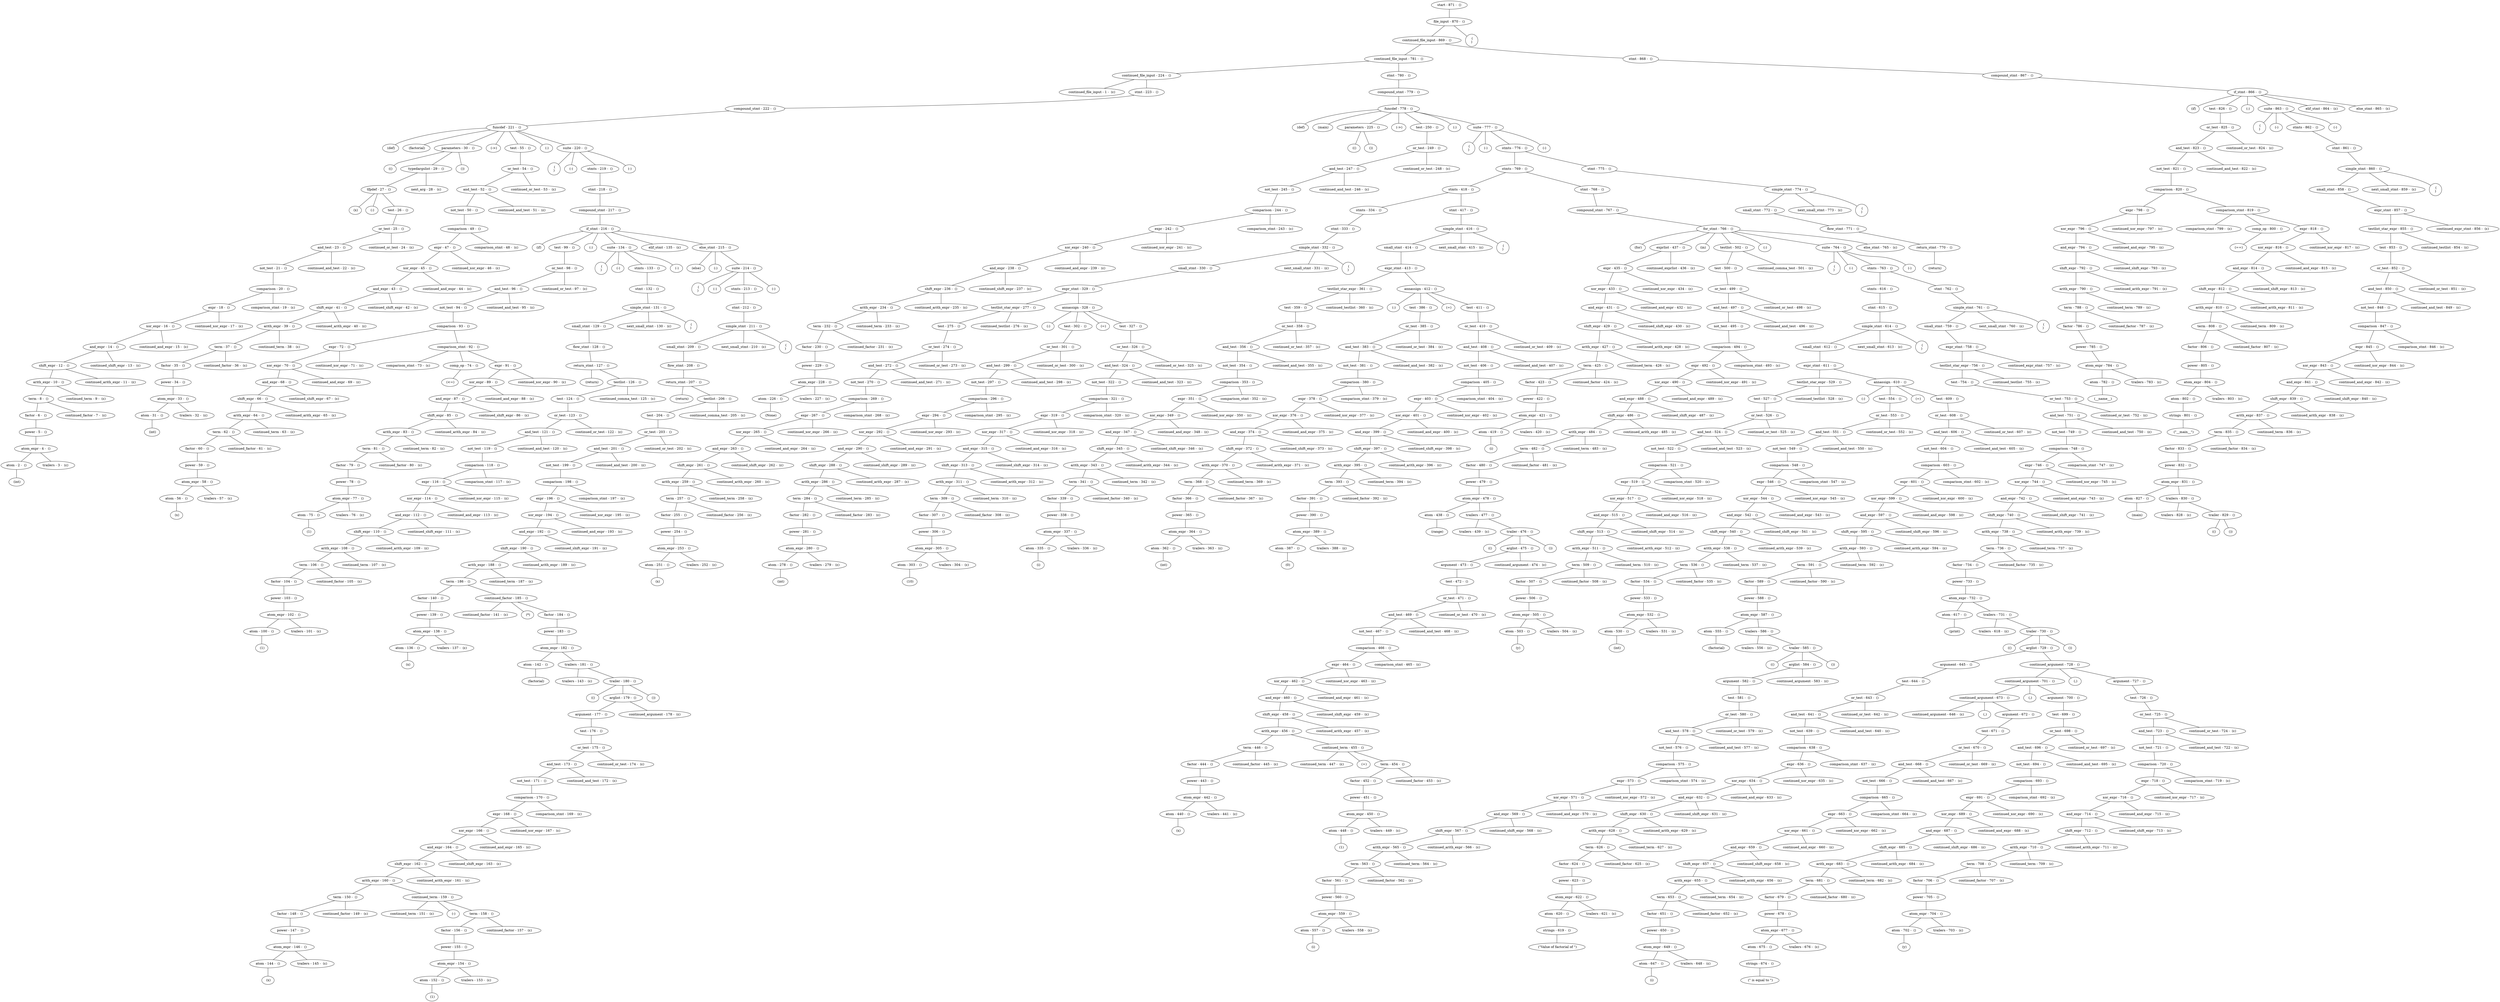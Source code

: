 Graph {
node1 [label="start - 871 -  ()"];
node2 [label="file_input - 870 -  ()"];
node3 [label="continued_file_input - 869 -  ()"];
node4 [label="continued_file_input - 781 -  ()"];
node5 [label="continued_file_input - 224 -  ()"];
node6 [label="continued_file_input - 1 -  (ε)"];
node7 [label="stmt - 223 -  ()"];
node8 [label="compound_stmt - 222 -  ()"];
node9 [label="funcdef - 221 -  ()"];
node10 [label=" (def)"];
node11 [label=" (factorial)"];
node12 [label="parameters - 30 -  ()"];
node13 [label=" (()"];
node14 [label="typedargslist - 29 -  ()"];
node15 [label="tfpdef - 27 -  ()"];
node16 [label=" (x)"];
node17 [label=" (:)"];
node18 [label="test - 26 -  ()"];
node19 [label="or_test - 25 -  ()"];
node20 [label="and_test - 23 -  ()"];
node21 [label="not_test - 21 -  ()"];
node22 [label="comparison - 20 -  ()"];
node23 [label="expr - 18 -  ()"];
node24 [label="xor_expr - 16 -  ()"];
node25 [label="and_expr - 14 -  ()"];
node26 [label="shift_expr - 12 -  ()"];
node27 [label="arith_expr - 10 -  ()"];
node28 [label="term - 8 -  ()"];
node29 [label="factor - 6 -  ()"];
node30 [label="power - 5 -  ()"];
node31 [label="atom_expr - 4 -  ()"];
node32 [label="atom - 2 -  ()"];
node33 [label=" (int)"];
node34 [label="trailers - 3 -  (ε)"];
node35 [label="continued_factor - 7 -  (ε)"];
node36 [label="continued_term - 9 -  (ε)"];
node37 [label="continued_arith_expr - 11 -  (ε)"];
node38 [label="continued_shift_expr - 13 -  (ε)"];
node39 [label="continued_and_expr - 15 -  (ε)"];
node40 [label="continued_xor_expr - 17 -  (ε)"];
node41 [label="comparison_stmt - 19 -  (ε)"];
node42 [label="continued_and_test - 22 -  (ε)"];
node43 [label="continued_or_test - 24 -  (ε)"];
node44 [label="next_arg - 28 -  (ε)"];
node45 [label=" ())"];
node46 [label=" (->)"];
node47 [label="test - 55 -  ()"];
node48 [label="or_test - 54 -  ()"];
node49 [label="and_test - 52 -  ()"];
node50 [label="not_test - 50 -  ()"];
node51 [label="comparison - 49 -  ()"];
node52 [label="expr - 47 -  ()"];
node53 [label="xor_expr - 45 -  ()"];
node54 [label="and_expr - 43 -  ()"];
node55 [label="shift_expr - 41 -  ()"];
node56 [label="arith_expr - 39 -  ()"];
node57 [label="term - 37 -  ()"];
node58 [label="factor - 35 -  ()"];
node59 [label="power - 34 -  ()"];
node60 [label="atom_expr - 33 -  ()"];
node61 [label="atom - 31 -  ()"];
node62 [label=" (int)"];
node63 [label="trailers - 32 -  (ε)"];
node64 [label="continued_factor - 36 -  (ε)"];
node65 [label="continued_term - 38 -  (ε)"];
node66 [label="continued_arith_expr - 40 -  (ε)"];
node67 [label="continued_shift_expr - 42 -  (ε)"];
node68 [label="continued_and_expr - 44 -  (ε)"];
node69 [label="continued_xor_expr - 46 -  (ε)"];
node70 [label="comparison_stmt - 48 -  (ε)"];
node71 [label="continued_and_test - 51 -  (ε)"];
node72 [label="continued_or_test - 53 -  (ε)"];
node73 [label=" (:)"];
node74 [label="suite - 220 -  ()"];
node75 [label=" (
)"];
node76 [label=" (-)"];
node77 [label="stmts - 219 -  ()"];
node78 [label="stmt - 218 -  ()"];
node79 [label="compound_stmt - 217 -  ()"];
node80 [label="if_stmt - 216 -  ()"];
node81 [label=" (if)"];
node82 [label="test - 99 -  ()"];
node83 [label="or_test - 98 -  ()"];
node84 [label="and_test - 96 -  ()"];
node85 [label="not_test - 94 -  ()"];
node86 [label="comparison - 93 -  ()"];
node87 [label="expr - 72 -  ()"];
node88 [label="xor_expr - 70 -  ()"];
node89 [label="and_expr - 68 -  ()"];
node90 [label="shift_expr - 66 -  ()"];
node91 [label="arith_expr - 64 -  ()"];
node92 [label="term - 62 -  ()"];
node93 [label="factor - 60 -  ()"];
node94 [label="power - 59 -  ()"];
node95 [label="atom_expr - 58 -  ()"];
node96 [label="atom - 56 -  ()"];
node97 [label=" (x)"];
node98 [label="trailers - 57 -  (ε)"];
node99 [label="continued_factor - 61 -  (ε)"];
node100 [label="continued_term - 63 -  (ε)"];
node101 [label="continued_arith_expr - 65 -  (ε)"];
node102 [label="continued_shift_expr - 67 -  (ε)"];
node103 [label="continued_and_expr - 69 -  (ε)"];
node104 [label="continued_xor_expr - 71 -  (ε)"];
node105 [label="comparison_stmt - 92 -  ()"];
node106 [label="comparison_stmt - 73 -  (ε)"];
node107 [label="comp_op - 74 -  ()"];
node108 [label=" (<=)"];
node109 [label="expr - 91 -  ()"];
node110 [label="xor_expr - 89 -  ()"];
node111 [label="and_expr - 87 -  ()"];
node112 [label="shift_expr - 85 -  ()"];
node113 [label="arith_expr - 83 -  ()"];
node114 [label="term - 81 -  ()"];
node115 [label="factor - 79 -  ()"];
node116 [label="power - 78 -  ()"];
node117 [label="atom_expr - 77 -  ()"];
node118 [label="atom - 75 -  ()"];
node119 [label=" (1)"];
node120 [label="trailers - 76 -  (ε)"];
node121 [label="continued_factor - 80 -  (ε)"];
node122 [label="continued_term - 82 -  (ε)"];
node123 [label="continued_arith_expr - 84 -  (ε)"];
node124 [label="continued_shift_expr - 86 -  (ε)"];
node125 [label="continued_and_expr - 88 -  (ε)"];
node126 [label="continued_xor_expr - 90 -  (ε)"];
node127 [label="continued_and_test - 95 -  (ε)"];
node128 [label="continued_or_test - 97 -  (ε)"];
node129 [label=" (:)"];
node130 [label="suite - 134 -  ()"];
node131 [label=" (
)"];
node132 [label=" (-)"];
node133 [label="stmts - 133 -  ()"];
node134 [label="stmt - 132 -  ()"];
node135 [label="simple_stmt - 131 -  ()"];
node136 [label="small_stmt - 129 -  ()"];
node137 [label="flow_stmt - 128 -  ()"];
node138 [label="return_stmt - 127 -  ()"];
node139 [label=" (return)"];
node140 [label="testlist - 126 -  ()"];
node141 [label="test - 124 -  ()"];
node142 [label="or_test - 123 -  ()"];
node143 [label="and_test - 121 -  ()"];
node144 [label="not_test - 119 -  ()"];
node145 [label="comparison - 118 -  ()"];
node146 [label="expr - 116 -  ()"];
node147 [label="xor_expr - 114 -  ()"];
node148 [label="and_expr - 112 -  ()"];
node149 [label="shift_expr - 110 -  ()"];
node150 [label="arith_expr - 108 -  ()"];
node151 [label="term - 106 -  ()"];
node152 [label="factor - 104 -  ()"];
node153 [label="power - 103 -  ()"];
node154 [label="atom_expr - 102 -  ()"];
node155 [label="atom - 100 -  ()"];
node156 [label=" (1)"];
node157 [label="trailers - 101 -  (ε)"];
node158 [label="continued_factor - 105 -  (ε)"];
node159 [label="continued_term - 107 -  (ε)"];
node160 [label="continued_arith_expr - 109 -  (ε)"];
node161 [label="continued_shift_expr - 111 -  (ε)"];
node162 [label="continued_and_expr - 113 -  (ε)"];
node163 [label="continued_xor_expr - 115 -  (ε)"];
node164 [label="comparison_stmt - 117 -  (ε)"];
node165 [label="continued_and_test - 120 -  (ε)"];
node166 [label="continued_or_test - 122 -  (ε)"];
node167 [label="continued_comma_test - 125 -  (ε)"];
node168 [label="next_small_stmt - 130 -  (ε)"];
node169 [label=" (
)"];
node170 [label=" (-)"];
node171 [label="elif_stmt - 135 -  (ε)"];
node172 [label="else_stmt - 215 -  ()"];
node173 [label=" (else)"];
node174 [label=" (:)"];
node175 [label="suite - 214 -  ()"];
node176 [label=" (
)"];
node177 [label=" (-)"];
node178 [label="stmts - 213 -  ()"];
node179 [label="stmt - 212 -  ()"];
node180 [label="simple_stmt - 211 -  ()"];
node181 [label="small_stmt - 209 -  ()"];
node182 [label="flow_stmt - 208 -  ()"];
node183 [label="return_stmt - 207 -  ()"];
node184 [label=" (return)"];
node185 [label="testlist - 206 -  ()"];
node186 [label="test - 204 -  ()"];
node187 [label="or_test - 203 -  ()"];
node188 [label="and_test - 201 -  ()"];
node189 [label="not_test - 199 -  ()"];
node190 [label="comparison - 198 -  ()"];
node191 [label="expr - 196 -  ()"];
node192 [label="xor_expr - 194 -  ()"];
node193 [label="and_expr - 192 -  ()"];
node194 [label="shift_expr - 190 -  ()"];
node195 [label="arith_expr - 188 -  ()"];
node196 [label="term - 186 -  ()"];
node197 [label="factor - 140 -  ()"];
node198 [label="power - 139 -  ()"];
node199 [label="atom_expr - 138 -  ()"];
node200 [label="atom - 136 -  ()"];
node201 [label=" (x)"];
node202 [label="trailers - 137 -  (ε)"];
node203 [label="continued_factor - 185 -  ()"];
node204 [label="continued_factor - 141 -  (ε)"];
node205 [label=" (*)"];
node206 [label="factor - 184 -  ()"];
node207 [label="power - 183 -  ()"];
node208 [label="atom_expr - 182 -  ()"];
node209 [label="atom - 142 -  ()"];
node210 [label=" (factorial)"];
node211 [label="trailers - 181 -  ()"];
node212 [label="trailers - 143 -  (ε)"];
node213 [label="trailer - 180 -  ()"];
node214 [label=" (()"];
node215 [label="arglist - 179 -  ()"];
node216 [label="argument - 177 -  ()"];
node217 [label="test - 176 -  ()"];
node218 [label="or_test - 175 -  ()"];
node219 [label="and_test - 173 -  ()"];
node220 [label="not_test - 171 -  ()"];
node221 [label="comparison - 170 -  ()"];
node222 [label="expr - 168 -  ()"];
node223 [label="xor_expr - 166 -  ()"];
node224 [label="and_expr - 164 -  ()"];
node225 [label="shift_expr - 162 -  ()"];
node226 [label="arith_expr - 160 -  ()"];
node227 [label="term - 150 -  ()"];
node228 [label="factor - 148 -  ()"];
node229 [label="power - 147 -  ()"];
node230 [label="atom_expr - 146 -  ()"];
node231 [label="atom - 144 -  ()"];
node232 [label=" (x)"];
node233 [label="trailers - 145 -  (ε)"];
node234 [label="continued_factor - 149 -  (ε)"];
node235 [label="continued_term - 159 -  ()"];
node236 [label="continued_term - 151 -  (ε)"];
node237 [label=" (-)"];
node238 [label="term - 158 -  ()"];
node239 [label="factor - 156 -  ()"];
node240 [label="power - 155 -  ()"];
node241 [label="atom_expr - 154 -  ()"];
node242 [label="atom - 152 -  ()"];
node243 [label=" (1)"];
node244 [label="trailers - 153 -  (ε)"];
node245 [label="continued_factor - 157 -  (ε)"];
node246 [label="continued_arith_expr - 161 -  (ε)"];
node247 [label="continued_shift_expr - 163 -  (ε)"];
node248 [label="continued_and_expr - 165 -  (ε)"];
node249 [label="continued_xor_expr - 167 -  (ε)"];
node250 [label="comparison_stmt - 169 -  (ε)"];
node251 [label="continued_and_test - 172 -  (ε)"];
node252 [label="continued_or_test - 174 -  (ε)"];
node253 [label="continued_argument - 178 -  (ε)"];
node254 [label=" ())"];
node255 [label="continued_term - 187 -  (ε)"];
node256 [label="continued_arith_expr - 189 -  (ε)"];
node257 [label="continued_shift_expr - 191 -  (ε)"];
node258 [label="continued_and_expr - 193 -  (ε)"];
node259 [label="continued_xor_expr - 195 -  (ε)"];
node260 [label="comparison_stmt - 197 -  (ε)"];
node261 [label="continued_and_test - 200 -  (ε)"];
node262 [label="continued_or_test - 202 -  (ε)"];
node263 [label="continued_comma_test - 205 -  (ε)"];
node264 [label="next_small_stmt - 210 -  (ε)"];
node265 [label=" (
)"];
node266 [label=" (-)"];
node267 [label=" (-)"];
node268 [label="stmt - 780 -  ()"];
node269 [label="compound_stmt - 779 -  ()"];
node270 [label="funcdef - 778 -  ()"];
node271 [label=" (def)"];
node272 [label=" (main)"];
node273 [label="parameters - 225 -  ()"];
node274 [label=" (()"];
node275 [label=" ())"];
node276 [label=" (->)"];
node277 [label="test - 250 -  ()"];
node278 [label="or_test - 249 -  ()"];
node279 [label="and_test - 247 -  ()"];
node280 [label="not_test - 245 -  ()"];
node281 [label="comparison - 244 -  ()"];
node282 [label="expr - 242 -  ()"];
node283 [label="xor_expr - 240 -  ()"];
node284 [label="and_expr - 238 -  ()"];
node285 [label="shift_expr - 236 -  ()"];
node286 [label="arith_expr - 234 -  ()"];
node287 [label="term - 232 -  ()"];
node288 [label="factor - 230 -  ()"];
node289 [label="power - 229 -  ()"];
node290 [label="atom_expr - 228 -  ()"];
node291 [label="atom - 226 -  ()"];
node292 [label=" (None)"];
node293 [label="trailers - 227 -  (ε)"];
node294 [label="continued_factor - 231 -  (ε)"];
node295 [label="continued_term - 233 -  (ε)"];
node296 [label="continued_arith_expr - 235 -  (ε)"];
node297 [label="continued_shift_expr - 237 -  (ε)"];
node298 [label="continued_and_expr - 239 -  (ε)"];
node299 [label="continued_xor_expr - 241 -  (ε)"];
node300 [label="comparison_stmt - 243 -  (ε)"];
node301 [label="continued_and_test - 246 -  (ε)"];
node302 [label="continued_or_test - 248 -  (ε)"];
node303 [label=" (:)"];
node304 [label="suite - 777 -  ()"];
node305 [label=" (
)"];
node306 [label=" (-)"];
node307 [label="stmts - 776 -  ()"];
node308 [label="stmts - 769 -  ()"];
node309 [label="stmts - 418 -  ()"];
node310 [label="stmts - 334 -  ()"];
node311 [label="stmt - 333 -  ()"];
node312 [label="simple_stmt - 332 -  ()"];
node313 [label="small_stmt - 330 -  ()"];
node314 [label="expr_stmt - 329 -  ()"];
node315 [label="testlist_star_expr - 277 -  ()"];
node316 [label="test - 275 -  ()"];
node317 [label="or_test - 274 -  ()"];
node318 [label="and_test - 272 -  ()"];
node319 [label="not_test - 270 -  ()"];
node320 [label="comparison - 269 -  ()"];
node321 [label="expr - 267 -  ()"];
node322 [label="xor_expr - 265 -  ()"];
node323 [label="and_expr - 263 -  ()"];
node324 [label="shift_expr - 261 -  ()"];
node325 [label="arith_expr - 259 -  ()"];
node326 [label="term - 257 -  ()"];
node327 [label="factor - 255 -  ()"];
node328 [label="power - 254 -  ()"];
node329 [label="atom_expr - 253 -  ()"];
node330 [label="atom - 251 -  ()"];
node331 [label=" (x)"];
node332 [label="trailers - 252 -  (ε)"];
node333 [label="continued_factor - 256 -  (ε)"];
node334 [label="continued_term - 258 -  (ε)"];
node335 [label="continued_arith_expr - 260 -  (ε)"];
node336 [label="continued_shift_expr - 262 -  (ε)"];
node337 [label="continued_and_expr - 264 -  (ε)"];
node338 [label="continued_xor_expr - 266 -  (ε)"];
node339 [label="comparison_stmt - 268 -  (ε)"];
node340 [label="continued_and_test - 271 -  (ε)"];
node341 [label="continued_or_test - 273 -  (ε)"];
node342 [label="continued_testlist - 276 -  (ε)"];
node343 [label="annassign - 328 -  ()"];
node344 [label=" (:)"];
node345 [label="test - 302 -  ()"];
node346 [label="or_test - 301 -  ()"];
node347 [label="and_test - 299 -  ()"];
node348 [label="not_test - 297 -  ()"];
node349 [label="comparison - 296 -  ()"];
node350 [label="expr - 294 -  ()"];
node351 [label="xor_expr - 292 -  ()"];
node352 [label="and_expr - 290 -  ()"];
node353 [label="shift_expr - 288 -  ()"];
node354 [label="arith_expr - 286 -  ()"];
node355 [label="term - 284 -  ()"];
node356 [label="factor - 282 -  ()"];
node357 [label="power - 281 -  ()"];
node358 [label="atom_expr - 280 -  ()"];
node359 [label="atom - 278 -  ()"];
node360 [label=" (int)"];
node361 [label="trailers - 279 -  (ε)"];
node362 [label="continued_factor - 283 -  (ε)"];
node363 [label="continued_term - 285 -  (ε)"];
node364 [label="continued_arith_expr - 287 -  (ε)"];
node365 [label="continued_shift_expr - 289 -  (ε)"];
node366 [label="continued_and_expr - 291 -  (ε)"];
node367 [label="continued_xor_expr - 293 -  (ε)"];
node368 [label="comparison_stmt - 295 -  (ε)"];
node369 [label="continued_and_test - 298 -  (ε)"];
node370 [label="continued_or_test - 300 -  (ε)"];
node371 [label=" (=)"];
node372 [label="test - 327 -  ()"];
node373 [label="or_test - 326 -  ()"];
node374 [label="and_test - 324 -  ()"];
node375 [label="not_test - 322 -  ()"];
node376 [label="comparison - 321 -  ()"];
node377 [label="expr - 319 -  ()"];
node378 [label="xor_expr - 317 -  ()"];
node379 [label="and_expr - 315 -  ()"];
node380 [label="shift_expr - 313 -  ()"];
node381 [label="arith_expr - 311 -  ()"];
node382 [label="term - 309 -  ()"];
node383 [label="factor - 307 -  ()"];
node384 [label="power - 306 -  ()"];
node385 [label="atom_expr - 305 -  ()"];
node386 [label="atom - 303 -  ()"];
node387 [label=" (10)"];
node388 [label="trailers - 304 -  (ε)"];
node389 [label="continued_factor - 308 -  (ε)"];
node390 [label="continued_term - 310 -  (ε)"];
node391 [label="continued_arith_expr - 312 -  (ε)"];
node392 [label="continued_shift_expr - 314 -  (ε)"];
node393 [label="continued_and_expr - 316 -  (ε)"];
node394 [label="continued_xor_expr - 318 -  (ε)"];
node395 [label="comparison_stmt - 320 -  (ε)"];
node396 [label="continued_and_test - 323 -  (ε)"];
node397 [label="continued_or_test - 325 -  (ε)"];
node398 [label="next_small_stmt - 331 -  (ε)"];
node399 [label=" (
)"];
node400 [label="stmt - 417 -  ()"];
node401 [label="simple_stmt - 416 -  ()"];
node402 [label="small_stmt - 414 -  ()"];
node403 [label="expr_stmt - 413 -  ()"];
node404 [label="testlist_star_expr - 361 -  ()"];
node405 [label="test - 359 -  ()"];
node406 [label="or_test - 358 -  ()"];
node407 [label="and_test - 356 -  ()"];
node408 [label="not_test - 354 -  ()"];
node409 [label="comparison - 353 -  ()"];
node410 [label="expr - 351 -  ()"];
node411 [label="xor_expr - 349 -  ()"];
node412 [label="and_expr - 347 -  ()"];
node413 [label="shift_expr - 345 -  ()"];
node414 [label="arith_expr - 343 -  ()"];
node415 [label="term - 341 -  ()"];
node416 [label="factor - 339 -  ()"];
node417 [label="power - 338 -  ()"];
node418 [label="atom_expr - 337 -  ()"];
node419 [label="atom - 335 -  ()"];
node420 [label=" (i)"];
node421 [label="trailers - 336 -  (ε)"];
node422 [label="continued_factor - 340 -  (ε)"];
node423 [label="continued_term - 342 -  (ε)"];
node424 [label="continued_arith_expr - 344 -  (ε)"];
node425 [label="continued_shift_expr - 346 -  (ε)"];
node426 [label="continued_and_expr - 348 -  (ε)"];
node427 [label="continued_xor_expr - 350 -  (ε)"];
node428 [label="comparison_stmt - 352 -  (ε)"];
node429 [label="continued_and_test - 355 -  (ε)"];
node430 [label="continued_or_test - 357 -  (ε)"];
node431 [label="continued_testlist - 360 -  (ε)"];
node432 [label="annassign - 412 -  ()"];
node433 [label=" (:)"];
node434 [label="test - 386 -  ()"];
node435 [label="or_test - 385 -  ()"];
node436 [label="and_test - 383 -  ()"];
node437 [label="not_test - 381 -  ()"];
node438 [label="comparison - 380 -  ()"];
node439 [label="expr - 378 -  ()"];
node440 [label="xor_expr - 376 -  ()"];
node441 [label="and_expr - 374 -  ()"];
node442 [label="shift_expr - 372 -  ()"];
node443 [label="arith_expr - 370 -  ()"];
node444 [label="term - 368 -  ()"];
node445 [label="factor - 366 -  ()"];
node446 [label="power - 365 -  ()"];
node447 [label="atom_expr - 364 -  ()"];
node448 [label="atom - 362 -  ()"];
node449 [label=" (int)"];
node450 [label="trailers - 363 -  (ε)"];
node451 [label="continued_factor - 367 -  (ε)"];
node452 [label="continued_term - 369 -  (ε)"];
node453 [label="continued_arith_expr - 371 -  (ε)"];
node454 [label="continued_shift_expr - 373 -  (ε)"];
node455 [label="continued_and_expr - 375 -  (ε)"];
node456 [label="continued_xor_expr - 377 -  (ε)"];
node457 [label="comparison_stmt - 379 -  (ε)"];
node458 [label="continued_and_test - 382 -  (ε)"];
node459 [label="continued_or_test - 384 -  (ε)"];
node460 [label=" (=)"];
node461 [label="test - 411 -  ()"];
node462 [label="or_test - 410 -  ()"];
node463 [label="and_test - 408 -  ()"];
node464 [label="not_test - 406 -  ()"];
node465 [label="comparison - 405 -  ()"];
node466 [label="expr - 403 -  ()"];
node467 [label="xor_expr - 401 -  ()"];
node468 [label="and_expr - 399 -  ()"];
node469 [label="shift_expr - 397 -  ()"];
node470 [label="arith_expr - 395 -  ()"];
node471 [label="term - 393 -  ()"];
node472 [label="factor - 391 -  ()"];
node473 [label="power - 390 -  ()"];
node474 [label="atom_expr - 389 -  ()"];
node475 [label="atom - 387 -  ()"];
node476 [label=" (0)"];
node477 [label="trailers - 388 -  (ε)"];
node478 [label="continued_factor - 392 -  (ε)"];
node479 [label="continued_term - 394 -  (ε)"];
node480 [label="continued_arith_expr - 396 -  (ε)"];
node481 [label="continued_shift_expr - 398 -  (ε)"];
node482 [label="continued_and_expr - 400 -  (ε)"];
node483 [label="continued_xor_expr - 402 -  (ε)"];
node484 [label="comparison_stmt - 404 -  (ε)"];
node485 [label="continued_and_test - 407 -  (ε)"];
node486 [label="continued_or_test - 409 -  (ε)"];
node487 [label="next_small_stmt - 415 -  (ε)"];
node488 [label=" (
)"];
node489 [label="stmt - 768 -  ()"];
node490 [label="compound_stmt - 767 -  ()"];
node491 [label="for_stmt - 766 -  ()"];
node492 [label=" (for)"];
node493 [label="exprlist - 437 -  ()"];
node494 [label="expr - 435 -  ()"];
node495 [label="xor_expr - 433 -  ()"];
node496 [label="and_expr - 431 -  ()"];
node497 [label="shift_expr - 429 -  ()"];
node498 [label="arith_expr - 427 -  ()"];
node499 [label="term - 425 -  ()"];
node500 [label="factor - 423 -  ()"];
node501 [label="power - 422 -  ()"];
node502 [label="atom_expr - 421 -  ()"];
node503 [label="atom - 419 -  ()"];
node504 [label=" (i)"];
node505 [label="trailers - 420 -  (ε)"];
node506 [label="continued_factor - 424 -  (ε)"];
node507 [label="continued_term - 426 -  (ε)"];
node508 [label="continued_arith_expr - 428 -  (ε)"];
node509 [label="continued_shift_expr - 430 -  (ε)"];
node510 [label="continued_and_expr - 432 -  (ε)"];
node511 [label="continued_xor_expr - 434 -  (ε)"];
node512 [label="continued_exprlist - 436 -  (ε)"];
node513 [label=" (in)"];
node514 [label="testlist - 502 -  ()"];
node515 [label="test - 500 -  ()"];
node516 [label="or_test - 499 -  ()"];
node517 [label="and_test - 497 -  ()"];
node518 [label="not_test - 495 -  ()"];
node519 [label="comparison - 494 -  ()"];
node520 [label="expr - 492 -  ()"];
node521 [label="xor_expr - 490 -  ()"];
node522 [label="and_expr - 488 -  ()"];
node523 [label="shift_expr - 486 -  ()"];
node524 [label="arith_expr - 484 -  ()"];
node525 [label="term - 482 -  ()"];
node526 [label="factor - 480 -  ()"];
node527 [label="power - 479 -  ()"];
node528 [label="atom_expr - 478 -  ()"];
node529 [label="atom - 438 -  ()"];
node530 [label=" (range)"];
node531 [label="trailers - 477 -  ()"];
node532 [label="trailers - 439 -  (ε)"];
node533 [label="trailer - 476 -  ()"];
node534 [label=" (()"];
node535 [label="arglist - 475 -  ()"];
node536 [label="argument - 473 -  ()"];
node537 [label="test - 472 -  ()"];
node538 [label="or_test - 471 -  ()"];
node539 [label="and_test - 469 -  ()"];
node540 [label="not_test - 467 -  ()"];
node541 [label="comparison - 466 -  ()"];
node542 [label="expr - 464 -  ()"];
node543 [label="xor_expr - 462 -  ()"];
node544 [label="and_expr - 460 -  ()"];
node545 [label="shift_expr - 458 -  ()"];
node546 [label="arith_expr - 456 -  ()"];
node547 [label="term - 446 -  ()"];
node548 [label="factor - 444 -  ()"];
node549 [label="power - 443 -  ()"];
node550 [label="atom_expr - 442 -  ()"];
node551 [label="atom - 440 -  ()"];
node552 [label=" (x)"];
node553 [label="trailers - 441 -  (ε)"];
node554 [label="continued_factor - 445 -  (ε)"];
node555 [label="continued_term - 455 -  ()"];
node556 [label="continued_term - 447 -  (ε)"];
node557 [label=" (+)"];
node558 [label="term - 454 -  ()"];
node559 [label="factor - 452 -  ()"];
node560 [label="power - 451 -  ()"];
node561 [label="atom_expr - 450 -  ()"];
node562 [label="atom - 448 -  ()"];
node563 [label=" (1)"];
node564 [label="trailers - 449 -  (ε)"];
node565 [label="continued_factor - 453 -  (ε)"];
node566 [label="continued_arith_expr - 457 -  (ε)"];
node567 [label="continued_shift_expr - 459 -  (ε)"];
node568 [label="continued_and_expr - 461 -  (ε)"];
node569 [label="continued_xor_expr - 463 -  (ε)"];
node570 [label="comparison_stmt - 465 -  (ε)"];
node571 [label="continued_and_test - 468 -  (ε)"];
node572 [label="continued_or_test - 470 -  (ε)"];
node573 [label="continued_argument - 474 -  (ε)"];
node574 [label=" ())"];
node575 [label="continued_factor - 481 -  (ε)"];
node576 [label="continued_term - 483 -  (ε)"];
node577 [label="continued_arith_expr - 485 -  (ε)"];
node578 [label="continued_shift_expr - 487 -  (ε)"];
node579 [label="continued_and_expr - 489 -  (ε)"];
node580 [label="continued_xor_expr - 491 -  (ε)"];
node581 [label="comparison_stmt - 493 -  (ε)"];
node582 [label="continued_and_test - 496 -  (ε)"];
node583 [label="continued_or_test - 498 -  (ε)"];
node584 [label="continued_comma_test - 501 -  (ε)"];
node585 [label=" (:)"];
node586 [label="suite - 764 -  ()"];
node587 [label=" (
)"];
node588 [label=" (-)"];
node589 [label="stmts - 763 -  ()"];
node590 [label="stmts - 616 -  ()"];
node591 [label="stmt - 615 -  ()"];
node592 [label="simple_stmt - 614 -  ()"];
node593 [label="small_stmt - 612 -  ()"];
node594 [label="expr_stmt - 611 -  ()"];
node595 [label="testlist_star_expr - 529 -  ()"];
node596 [label="test - 527 -  ()"];
node597 [label="or_test - 526 -  ()"];
node598 [label="and_test - 524 -  ()"];
node599 [label="not_test - 522 -  ()"];
node600 [label="comparison - 521 -  ()"];
node601 [label="expr - 519 -  ()"];
node602 [label="xor_expr - 517 -  ()"];
node603 [label="and_expr - 515 -  ()"];
node604 [label="shift_expr - 513 -  ()"];
node605 [label="arith_expr - 511 -  ()"];
node606 [label="term - 509 -  ()"];
node607 [label="factor - 507 -  ()"];
node608 [label="power - 506 -  ()"];
node609 [label="atom_expr - 505 -  ()"];
node610 [label="atom - 503 -  ()"];
node611 [label=" (y)"];
node612 [label="trailers - 504 -  (ε)"];
node613 [label="continued_factor - 508 -  (ε)"];
node614 [label="continued_term - 510 -  (ε)"];
node615 [label="continued_arith_expr - 512 -  (ε)"];
node616 [label="continued_shift_expr - 514 -  (ε)"];
node617 [label="continued_and_expr - 516 -  (ε)"];
node618 [label="continued_xor_expr - 518 -  (ε)"];
node619 [label="comparison_stmt - 520 -  (ε)"];
node620 [label="continued_and_test - 523 -  (ε)"];
node621 [label="continued_or_test - 525 -  (ε)"];
node622 [label="continued_testlist - 528 -  (ε)"];
node623 [label="annassign - 610 -  ()"];
node624 [label=" (:)"];
node625 [label="test - 554 -  ()"];
node626 [label="or_test - 553 -  ()"];
node627 [label="and_test - 551 -  ()"];
node628 [label="not_test - 549 -  ()"];
node629 [label="comparison - 548 -  ()"];
node630 [label="expr - 546 -  ()"];
node631 [label="xor_expr - 544 -  ()"];
node632 [label="and_expr - 542 -  ()"];
node633 [label="shift_expr - 540 -  ()"];
node634 [label="arith_expr - 538 -  ()"];
node635 [label="term - 536 -  ()"];
node636 [label="factor - 534 -  ()"];
node637 [label="power - 533 -  ()"];
node638 [label="atom_expr - 532 -  ()"];
node639 [label="atom - 530 -  ()"];
node640 [label=" (int)"];
node641 [label="trailers - 531 -  (ε)"];
node642 [label="continued_factor - 535 -  (ε)"];
node643 [label="continued_term - 537 -  (ε)"];
node644 [label="continued_arith_expr - 539 -  (ε)"];
node645 [label="continued_shift_expr - 541 -  (ε)"];
node646 [label="continued_and_expr - 543 -  (ε)"];
node647 [label="continued_xor_expr - 545 -  (ε)"];
node648 [label="comparison_stmt - 547 -  (ε)"];
node649 [label="continued_and_test - 550 -  (ε)"];
node650 [label="continued_or_test - 552 -  (ε)"];
node651 [label=" (=)"];
node652 [label="test - 609 -  ()"];
node653 [label="or_test - 608 -  ()"];
node654 [label="and_test - 606 -  ()"];
node655 [label="not_test - 604 -  ()"];
node656 [label="comparison - 603 -  ()"];
node657 [label="expr - 601 -  ()"];
node658 [label="xor_expr - 599 -  ()"];
node659 [label="and_expr - 597 -  ()"];
node660 [label="shift_expr - 595 -  ()"];
node661 [label="arith_expr - 593 -  ()"];
node662 [label="term - 591 -  ()"];
node663 [label="factor - 589 -  ()"];
node664 [label="power - 588 -  ()"];
node665 [label="atom_expr - 587 -  ()"];
node666 [label="atom - 555 -  ()"];
node667 [label=" (factorial)"];
node668 [label="trailers - 586 -  ()"];
node669 [label="trailers - 556 -  (ε)"];
node670 [label="trailer - 585 -  ()"];
node671 [label=" (()"];
node672 [label="arglist - 584 -  ()"];
node673 [label="argument - 582 -  ()"];
node674 [label="test - 581 -  ()"];
node675 [label="or_test - 580 -  ()"];
node676 [label="and_test - 578 -  ()"];
node677 [label="not_test - 576 -  ()"];
node678 [label="comparison - 575 -  ()"];
node679 [label="expr - 573 -  ()"];
node680 [label="xor_expr - 571 -  ()"];
node681 [label="and_expr - 569 -  ()"];
node682 [label="shift_expr - 567 -  ()"];
node683 [label="arith_expr - 565 -  ()"];
node684 [label="term - 563 -  ()"];
node685 [label="factor - 561 -  ()"];
node686 [label="power - 560 -  ()"];
node687 [label="atom_expr - 559 -  ()"];
node688 [label="atom - 557 -  ()"];
node689 [label=" (i)"];
node690 [label="trailers - 558 -  (ε)"];
node691 [label="continued_factor - 562 -  (ε)"];
node692 [label="continued_term - 564 -  (ε)"];
node693 [label="continued_arith_expr - 566 -  (ε)"];
node694 [label="continued_shift_expr - 568 -  (ε)"];
node695 [label="continued_and_expr - 570 -  (ε)"];
node696 [label="continued_xor_expr - 572 -  (ε)"];
node697 [label="comparison_stmt - 574 -  (ε)"];
node698 [label="continued_and_test - 577 -  (ε)"];
node699 [label="continued_or_test - 579 -  (ε)"];
node700 [label="continued_argument - 583 -  (ε)"];
node701 [label=" ())"];
node702 [label="continued_factor - 590 -  (ε)"];
node703 [label="continued_term - 592 -  (ε)"];
node704 [label="continued_arith_expr - 594 -  (ε)"];
node705 [label="continued_shift_expr - 596 -  (ε)"];
node706 [label="continued_and_expr - 598 -  (ε)"];
node707 [label="continued_xor_expr - 600 -  (ε)"];
node708 [label="comparison_stmt - 602 -  (ε)"];
node709 [label="continued_and_test - 605 -  (ε)"];
node710 [label="continued_or_test - 607 -  (ε)"];
node711 [label="next_small_stmt - 613 -  (ε)"];
node712 [label=" (
)"];
node713 [label="stmt - 762 -  ()"];
node714 [label="simple_stmt - 761 -  ()"];
node715 [label="small_stmt - 759 -  ()"];
node716 [label="expr_stmt - 758 -  ()"];
node717 [label="testlist_star_expr - 756 -  ()"];
node718 [label="test - 754 -  ()"];
node719 [label="or_test - 753 -  ()"];
node720 [label="and_test - 751 -  ()"];
node721 [label="not_test - 749 -  ()"];
node722 [label="comparison - 748 -  ()"];
node723 [label="expr - 746 -  ()"];
node724 [label="xor_expr - 744 -  ()"];
node725 [label="and_expr - 742 -  ()"];
node726 [label="shift_expr - 740 -  ()"];
node727 [label="arith_expr - 738 -  ()"];
node728 [label="term - 736 -  ()"];
node729 [label="factor - 734 -  ()"];
node730 [label="power - 733 -  ()"];
node731 [label="atom_expr - 732 -  ()"];
node732 [label="atom - 617 -  ()"];
node733 [label=" (print)"];
node734 [label="trailers - 731 -  ()"];
node735 [label="trailers - 618 -  (ε)"];
node736 [label="trailer - 730 -  ()"];
node737 [label=" (()"];
node738 [label="arglist - 729 -  ()"];
node739 [label="argument - 645 -  ()"];
node740 [label="test - 644 -  ()"];
node741 [label="or_test - 643 -  ()"];
node742 [label="and_test - 641 -  ()"];
node743 [label="not_test - 639 -  ()"];
node744 [label="comparison - 638 -  ()"];
node745 [label="expr - 636 -  ()"];
node746 [label="xor_expr - 634 -  ()"];
node747 [label="and_expr - 632 -  ()"];
node748 [label="shift_expr - 630 -  ()"];
node749 [label="arith_expr - 628 -  ()"];
node750 [label="term - 626 -  ()"];
node751 [label="factor - 624 -  ()"];
node752 [label="power - 623 -  ()"];
node753 [label="atom_expr - 622 -  ()"];
node754 [label="atom - 620 -  ()"];
node755 [label="strings - 619 -  ()"];
node756 [label=" (&quot;Value of factorial of &quot;)"];
node757 [label="trailers - 621 -  (ε)"];
node758 [label="continued_factor - 625 -  (ε)"];
node759 [label="continued_term - 627 -  (ε)"];
node760 [label="continued_arith_expr - 629 -  (ε)"];
node761 [label="continued_shift_expr - 631 -  (ε)"];
node762 [label="continued_and_expr - 633 -  (ε)"];
node763 [label="continued_xor_expr - 635 -  (ε)"];
node764 [label="comparison_stmt - 637 -  (ε)"];
node765 [label="continued_and_test - 640 -  (ε)"];
node766 [label="continued_or_test - 642 -  (ε)"];
node767 [label="continued_argument - 728 -  ()"];
node768 [label="continued_argument - 701 -  ()"];
node769 [label="continued_argument - 673 -  ()"];
node770 [label="continued_argument - 646 -  (ε)"];
node771 [label=" (,)"];
node772 [label="argument - 672 -  ()"];
node773 [label="test - 671 -  ()"];
node774 [label="or_test - 670 -  ()"];
node775 [label="and_test - 668 -  ()"];
node776 [label="not_test - 666 -  ()"];
node777 [label="comparison - 665 -  ()"];
node778 [label="expr - 663 -  ()"];
node779 [label="xor_expr - 661 -  ()"];
node780 [label="and_expr - 659 -  ()"];
node781 [label="shift_expr - 657 -  ()"];
node782 [label="arith_expr - 655 -  ()"];
node783 [label="term - 653 -  ()"];
node784 [label="factor - 651 -  ()"];
node785 [label="power - 650 -  ()"];
node786 [label="atom_expr - 649 -  ()"];
node787 [label="atom - 647 -  ()"];
node788 [label=" (i)"];
node789 [label="trailers - 648 -  (ε)"];
node790 [label="continued_factor - 652 -  (ε)"];
node791 [label="continued_term - 654 -  (ε)"];
node792 [label="continued_arith_expr - 656 -  (ε)"];
node793 [label="continued_shift_expr - 658 -  (ε)"];
node794 [label="continued_and_expr - 660 -  (ε)"];
node795 [label="continued_xor_expr - 662 -  (ε)"];
node796 [label="comparison_stmt - 664 -  (ε)"];
node797 [label="continued_and_test - 667 -  (ε)"];
node798 [label="continued_or_test - 669 -  (ε)"];
node799 [label=" (,)"];
node800 [label="argument - 700 -  ()"];
node801 [label="test - 699 -  ()"];
node802 [label="or_test - 698 -  ()"];
node803 [label="and_test - 696 -  ()"];
node804 [label="not_test - 694 -  ()"];
node805 [label="comparison - 693 -  ()"];
node806 [label="expr - 691 -  ()"];
node807 [label="xor_expr - 689 -  ()"];
node808 [label="and_expr - 687 -  ()"];
node809 [label="shift_expr - 685 -  ()"];
node810 [label="arith_expr - 683 -  ()"];
node811 [label="term - 681 -  ()"];
node812 [label="factor - 679 -  ()"];
node813 [label="power - 678 -  ()"];
node814 [label="atom_expr - 677 -  ()"];
node815 [label="atom - 675 -  ()"];
node816 [label="strings - 674 -  ()"];
node817 [label=" (&quot; is equal to &quot;)"];
node818 [label="trailers - 676 -  (ε)"];
node819 [label="continued_factor - 680 -  (ε)"];
node820 [label="continued_term - 682 -  (ε)"];
node821 [label="continued_arith_expr - 684 -  (ε)"];
node822 [label="continued_shift_expr - 686 -  (ε)"];
node823 [label="continued_and_expr - 688 -  (ε)"];
node824 [label="continued_xor_expr - 690 -  (ε)"];
node825 [label="comparison_stmt - 692 -  (ε)"];
node826 [label="continued_and_test - 695 -  (ε)"];
node827 [label="continued_or_test - 697 -  (ε)"];
node828 [label=" (,)"];
node829 [label="argument - 727 -  ()"];
node830 [label="test - 726 -  ()"];
node831 [label="or_test - 725 -  ()"];
node832 [label="and_test - 723 -  ()"];
node833 [label="not_test - 721 -  ()"];
node834 [label="comparison - 720 -  ()"];
node835 [label="expr - 718 -  ()"];
node836 [label="xor_expr - 716 -  ()"];
node837 [label="and_expr - 714 -  ()"];
node838 [label="shift_expr - 712 -  ()"];
node839 [label="arith_expr - 710 -  ()"];
node840 [label="term - 708 -  ()"];
node841 [label="factor - 706 -  ()"];
node842 [label="power - 705 -  ()"];
node843 [label="atom_expr - 704 -  ()"];
node844 [label="atom - 702 -  ()"];
node845 [label=" (y)"];
node846 [label="trailers - 703 -  (ε)"];
node847 [label="continued_factor - 707 -  (ε)"];
node848 [label="continued_term - 709 -  (ε)"];
node849 [label="continued_arith_expr - 711 -  (ε)"];
node850 [label="continued_shift_expr - 713 -  (ε)"];
node851 [label="continued_and_expr - 715 -  (ε)"];
node852 [label="continued_xor_expr - 717 -  (ε)"];
node853 [label="comparison_stmt - 719 -  (ε)"];
node854 [label="continued_and_test - 722 -  (ε)"];
node855 [label="continued_or_test - 724 -  (ε)"];
node856 [label=" ())"];
node857 [label="continued_factor - 735 -  (ε)"];
node858 [label="continued_term - 737 -  (ε)"];
node859 [label="continued_arith_expr - 739 -  (ε)"];
node860 [label="continued_shift_expr - 741 -  (ε)"];
node861 [label="continued_and_expr - 743 -  (ε)"];
node862 [label="continued_xor_expr - 745 -  (ε)"];
node863 [label="comparison_stmt - 747 -  (ε)"];
node864 [label="continued_and_test - 750 -  (ε)"];
node865 [label="continued_or_test - 752 -  (ε)"];
node866 [label="continued_testlist - 755 -  (ε)"];
node867 [label="continued_expr_stmt - 757 -  (ε)"];
node868 [label="next_small_stmt - 760 -  (ε)"];
node869 [label=" (
)"];
node870 [label=" (-)"];
node871 [label="else_stmt - 765 -  (ε)"];
node872 [label="stmt - 775 -  ()"];
node873 [label="simple_stmt - 774 -  ()"];
node874 [label="small_stmt - 772 -  ()"];
node875 [label="flow_stmt - 771 -  ()"];
node876 [label="return_stmt - 770 -  ()"];
node877 [label=" (return)"];
node878 [label="next_small_stmt - 773 -  (ε)"];
node879 [label=" (
)"];
node880 [label=" (-)"];
node881 [label="stmt - 868 -  ()"];
node882 [label="compound_stmt - 867 -  ()"];
node883 [label="if_stmt - 866 -  ()"];
node884 [label=" (if)"];
node885 [label="test - 826 -  ()"];
node886 [label="or_test - 825 -  ()"];
node887 [label="and_test - 823 -  ()"];
node888 [label="not_test - 821 -  ()"];
node889 [label="comparison - 820 -  ()"];
node890 [label="expr - 798 -  ()"];
node891 [label="xor_expr - 796 -  ()"];
node892 [label="and_expr - 794 -  ()"];
node893 [label="shift_expr - 792 -  ()"];
node894 [label="arith_expr - 790 -  ()"];
node895 [label="term - 788 -  ()"];
node896 [label="factor - 786 -  ()"];
node897 [label="power - 785 -  ()"];
node898 [label="atom_expr - 784 -  ()"];
node899 [label="atom - 782 -  ()"];
node900 [label=" (__name__)"];
node901 [label="trailers - 783 -  (ε)"];
node902 [label="continued_factor - 787 -  (ε)"];
node903 [label="continued_term - 789 -  (ε)"];
node904 [label="continued_arith_expr - 791 -  (ε)"];
node905 [label="continued_shift_expr - 793 -  (ε)"];
node906 [label="continued_and_expr - 795 -  (ε)"];
node907 [label="continued_xor_expr - 797 -  (ε)"];
node908 [label="comparison_stmt - 819 -  ()"];
node909 [label="comparison_stmt - 799 -  (ε)"];
node910 [label="comp_op - 800 -  ()"];
node911 [label=" (==)"];
node912 [label="expr - 818 -  ()"];
node913 [label="xor_expr - 816 -  ()"];
node914 [label="and_expr - 814 -  ()"];
node915 [label="shift_expr - 812 -  ()"];
node916 [label="arith_expr - 810 -  ()"];
node917 [label="term - 808 -  ()"];
node918 [label="factor - 806 -  ()"];
node919 [label="power - 805 -  ()"];
node920 [label="atom_expr - 804 -  ()"];
node921 [label="atom - 802 -  ()"];
node922 [label="strings - 801 -  ()"];
node923 [label=" (&quot;__main__&quot;)"];
node924 [label="trailers - 803 -  (ε)"];
node925 [label="continued_factor - 807 -  (ε)"];
node926 [label="continued_term - 809 -  (ε)"];
node927 [label="continued_arith_expr - 811 -  (ε)"];
node928 [label="continued_shift_expr - 813 -  (ε)"];
node929 [label="continued_and_expr - 815 -  (ε)"];
node930 [label="continued_xor_expr - 817 -  (ε)"];
node931 [label="continued_and_test - 822 -  (ε)"];
node932 [label="continued_or_test - 824 -  (ε)"];
node933 [label=" (:)"];
node934 [label="suite - 863 -  ()"];
node935 [label=" (
)"];
node936 [label=" (-)"];
node937 [label="stmts - 862 -  ()"];
node938 [label="stmt - 861 -  ()"];
node939 [label="simple_stmt - 860 -  ()"];
node940 [label="small_stmt - 858 -  ()"];
node941 [label="expr_stmt - 857 -  ()"];
node942 [label="testlist_star_expr - 855 -  ()"];
node943 [label="test - 853 -  ()"];
node944 [label="or_test - 852 -  ()"];
node945 [label="and_test - 850 -  ()"];
node946 [label="not_test - 848 -  ()"];
node947 [label="comparison - 847 -  ()"];
node948 [label="expr - 845 -  ()"];
node949 [label="xor_expr - 843 -  ()"];
node950 [label="and_expr - 841 -  ()"];
node951 [label="shift_expr - 839 -  ()"];
node952 [label="arith_expr - 837 -  ()"];
node953 [label="term - 835 -  ()"];
node954 [label="factor - 833 -  ()"];
node955 [label="power - 832 -  ()"];
node956 [label="atom_expr - 831 -  ()"];
node957 [label="atom - 827 -  ()"];
node958 [label=" (main)"];
node959 [label="trailers - 830 -  ()"];
node960 [label="trailers - 828 -  (ε)"];
node961 [label="trailer - 829 -  ()"];
node962 [label=" (()"];
node963 [label=" ())"];
node964 [label="continued_factor - 834 -  (ε)"];
node965 [label="continued_term - 836 -  (ε)"];
node966 [label="continued_arith_expr - 838 -  (ε)"];
node967 [label="continued_shift_expr - 840 -  (ε)"];
node968 [label="continued_and_expr - 842 -  (ε)"];
node969 [label="continued_xor_expr - 844 -  (ε)"];
node970 [label="comparison_stmt - 846 -  (ε)"];
node971 [label="continued_and_test - 849 -  (ε)"];
node972 [label="continued_or_test - 851 -  (ε)"];
node973 [label="continued_testlist - 854 -  (ε)"];
node974 [label="continued_expr_stmt - 856 -  (ε)"];
node975 [label="next_small_stmt - 859 -  (ε)"];
node976 [label=" (
)"];
node977 [label=" (-)"];
node978 [label="elif_stmt - 864 -  (ε)"];
node979 [label="else_stmt - 865 -  (ε)"];
node980 [label=" (
)"];

node1 -- node2;
node2 -- node3;
node3 -- node4;
node4 -- node5;
node5 -- node6;
node5 -- node7;
node7 -- node8;
node8 -- node9;
node9 -- node10;
node9 -- node11;
node9 -- node12;
node12 -- node13;
node12 -- node14;
node14 -- node15;
node15 -- node16;
node15 -- node17;
node15 -- node18;
node18 -- node19;
node19 -- node20;
node20 -- node21;
node21 -- node22;
node22 -- node23;
node23 -- node24;
node24 -- node25;
node25 -- node26;
node26 -- node27;
node27 -- node28;
node28 -- node29;
node29 -- node30;
node30 -- node31;
node31 -- node32;
node32 -- node33;
node31 -- node34;
node28 -- node35;
node27 -- node36;
node26 -- node37;
node25 -- node38;
node24 -- node39;
node23 -- node40;
node22 -- node41;
node20 -- node42;
node19 -- node43;
node14 -- node44;
node12 -- node45;
node9 -- node46;
node9 -- node47;
node47 -- node48;
node48 -- node49;
node49 -- node50;
node50 -- node51;
node51 -- node52;
node52 -- node53;
node53 -- node54;
node54 -- node55;
node55 -- node56;
node56 -- node57;
node57 -- node58;
node58 -- node59;
node59 -- node60;
node60 -- node61;
node61 -- node62;
node60 -- node63;
node57 -- node64;
node56 -- node65;
node55 -- node66;
node54 -- node67;
node53 -- node68;
node52 -- node69;
node51 -- node70;
node49 -- node71;
node48 -- node72;
node9 -- node73;
node9 -- node74;
node74 -- node75;
node74 -- node76;
node74 -- node77;
node77 -- node78;
node78 -- node79;
node79 -- node80;
node80 -- node81;
node80 -- node82;
node82 -- node83;
node83 -- node84;
node84 -- node85;
node85 -- node86;
node86 -- node87;
node87 -- node88;
node88 -- node89;
node89 -- node90;
node90 -- node91;
node91 -- node92;
node92 -- node93;
node93 -- node94;
node94 -- node95;
node95 -- node96;
node96 -- node97;
node95 -- node98;
node92 -- node99;
node91 -- node100;
node90 -- node101;
node89 -- node102;
node88 -- node103;
node87 -- node104;
node86 -- node105;
node105 -- node106;
node105 -- node107;
node107 -- node108;
node105 -- node109;
node109 -- node110;
node110 -- node111;
node111 -- node112;
node112 -- node113;
node113 -- node114;
node114 -- node115;
node115 -- node116;
node116 -- node117;
node117 -- node118;
node118 -- node119;
node117 -- node120;
node114 -- node121;
node113 -- node122;
node112 -- node123;
node111 -- node124;
node110 -- node125;
node109 -- node126;
node84 -- node127;
node83 -- node128;
node80 -- node129;
node80 -- node130;
node130 -- node131;
node130 -- node132;
node130 -- node133;
node133 -- node134;
node134 -- node135;
node135 -- node136;
node136 -- node137;
node137 -- node138;
node138 -- node139;
node138 -- node140;
node140 -- node141;
node141 -- node142;
node142 -- node143;
node143 -- node144;
node144 -- node145;
node145 -- node146;
node146 -- node147;
node147 -- node148;
node148 -- node149;
node149 -- node150;
node150 -- node151;
node151 -- node152;
node152 -- node153;
node153 -- node154;
node154 -- node155;
node155 -- node156;
node154 -- node157;
node151 -- node158;
node150 -- node159;
node149 -- node160;
node148 -- node161;
node147 -- node162;
node146 -- node163;
node145 -- node164;
node143 -- node165;
node142 -- node166;
node140 -- node167;
node135 -- node168;
node135 -- node169;
node130 -- node170;
node80 -- node171;
node80 -- node172;
node172 -- node173;
node172 -- node174;
node172 -- node175;
node175 -- node176;
node175 -- node177;
node175 -- node178;
node178 -- node179;
node179 -- node180;
node180 -- node181;
node181 -- node182;
node182 -- node183;
node183 -- node184;
node183 -- node185;
node185 -- node186;
node186 -- node187;
node187 -- node188;
node188 -- node189;
node189 -- node190;
node190 -- node191;
node191 -- node192;
node192 -- node193;
node193 -- node194;
node194 -- node195;
node195 -- node196;
node196 -- node197;
node197 -- node198;
node198 -- node199;
node199 -- node200;
node200 -- node201;
node199 -- node202;
node196 -- node203;
node203 -- node204;
node203 -- node205;
node203 -- node206;
node206 -- node207;
node207 -- node208;
node208 -- node209;
node209 -- node210;
node208 -- node211;
node211 -- node212;
node211 -- node213;
node213 -- node214;
node213 -- node215;
node215 -- node216;
node216 -- node217;
node217 -- node218;
node218 -- node219;
node219 -- node220;
node220 -- node221;
node221 -- node222;
node222 -- node223;
node223 -- node224;
node224 -- node225;
node225 -- node226;
node226 -- node227;
node227 -- node228;
node228 -- node229;
node229 -- node230;
node230 -- node231;
node231 -- node232;
node230 -- node233;
node227 -- node234;
node226 -- node235;
node235 -- node236;
node235 -- node237;
node235 -- node238;
node238 -- node239;
node239 -- node240;
node240 -- node241;
node241 -- node242;
node242 -- node243;
node241 -- node244;
node238 -- node245;
node225 -- node246;
node224 -- node247;
node223 -- node248;
node222 -- node249;
node221 -- node250;
node219 -- node251;
node218 -- node252;
node215 -- node253;
node213 -- node254;
node195 -- node255;
node194 -- node256;
node193 -- node257;
node192 -- node258;
node191 -- node259;
node190 -- node260;
node188 -- node261;
node187 -- node262;
node185 -- node263;
node180 -- node264;
node180 -- node265;
node175 -- node266;
node74 -- node267;
node4 -- node268;
node268 -- node269;
node269 -- node270;
node270 -- node271;
node270 -- node272;
node270 -- node273;
node273 -- node274;
node273 -- node275;
node270 -- node276;
node270 -- node277;
node277 -- node278;
node278 -- node279;
node279 -- node280;
node280 -- node281;
node281 -- node282;
node282 -- node283;
node283 -- node284;
node284 -- node285;
node285 -- node286;
node286 -- node287;
node287 -- node288;
node288 -- node289;
node289 -- node290;
node290 -- node291;
node291 -- node292;
node290 -- node293;
node287 -- node294;
node286 -- node295;
node285 -- node296;
node284 -- node297;
node283 -- node298;
node282 -- node299;
node281 -- node300;
node279 -- node301;
node278 -- node302;
node270 -- node303;
node270 -- node304;
node304 -- node305;
node304 -- node306;
node304 -- node307;
node307 -- node308;
node308 -- node309;
node309 -- node310;
node310 -- node311;
node311 -- node312;
node312 -- node313;
node313 -- node314;
node314 -- node315;
node315 -- node316;
node316 -- node317;
node317 -- node318;
node318 -- node319;
node319 -- node320;
node320 -- node321;
node321 -- node322;
node322 -- node323;
node323 -- node324;
node324 -- node325;
node325 -- node326;
node326 -- node327;
node327 -- node328;
node328 -- node329;
node329 -- node330;
node330 -- node331;
node329 -- node332;
node326 -- node333;
node325 -- node334;
node324 -- node335;
node323 -- node336;
node322 -- node337;
node321 -- node338;
node320 -- node339;
node318 -- node340;
node317 -- node341;
node315 -- node342;
node314 -- node343;
node343 -- node344;
node343 -- node345;
node345 -- node346;
node346 -- node347;
node347 -- node348;
node348 -- node349;
node349 -- node350;
node350 -- node351;
node351 -- node352;
node352 -- node353;
node353 -- node354;
node354 -- node355;
node355 -- node356;
node356 -- node357;
node357 -- node358;
node358 -- node359;
node359 -- node360;
node358 -- node361;
node355 -- node362;
node354 -- node363;
node353 -- node364;
node352 -- node365;
node351 -- node366;
node350 -- node367;
node349 -- node368;
node347 -- node369;
node346 -- node370;
node343 -- node371;
node343 -- node372;
node372 -- node373;
node373 -- node374;
node374 -- node375;
node375 -- node376;
node376 -- node377;
node377 -- node378;
node378 -- node379;
node379 -- node380;
node380 -- node381;
node381 -- node382;
node382 -- node383;
node383 -- node384;
node384 -- node385;
node385 -- node386;
node386 -- node387;
node385 -- node388;
node382 -- node389;
node381 -- node390;
node380 -- node391;
node379 -- node392;
node378 -- node393;
node377 -- node394;
node376 -- node395;
node374 -- node396;
node373 -- node397;
node312 -- node398;
node312 -- node399;
node309 -- node400;
node400 -- node401;
node401 -- node402;
node402 -- node403;
node403 -- node404;
node404 -- node405;
node405 -- node406;
node406 -- node407;
node407 -- node408;
node408 -- node409;
node409 -- node410;
node410 -- node411;
node411 -- node412;
node412 -- node413;
node413 -- node414;
node414 -- node415;
node415 -- node416;
node416 -- node417;
node417 -- node418;
node418 -- node419;
node419 -- node420;
node418 -- node421;
node415 -- node422;
node414 -- node423;
node413 -- node424;
node412 -- node425;
node411 -- node426;
node410 -- node427;
node409 -- node428;
node407 -- node429;
node406 -- node430;
node404 -- node431;
node403 -- node432;
node432 -- node433;
node432 -- node434;
node434 -- node435;
node435 -- node436;
node436 -- node437;
node437 -- node438;
node438 -- node439;
node439 -- node440;
node440 -- node441;
node441 -- node442;
node442 -- node443;
node443 -- node444;
node444 -- node445;
node445 -- node446;
node446 -- node447;
node447 -- node448;
node448 -- node449;
node447 -- node450;
node444 -- node451;
node443 -- node452;
node442 -- node453;
node441 -- node454;
node440 -- node455;
node439 -- node456;
node438 -- node457;
node436 -- node458;
node435 -- node459;
node432 -- node460;
node432 -- node461;
node461 -- node462;
node462 -- node463;
node463 -- node464;
node464 -- node465;
node465 -- node466;
node466 -- node467;
node467 -- node468;
node468 -- node469;
node469 -- node470;
node470 -- node471;
node471 -- node472;
node472 -- node473;
node473 -- node474;
node474 -- node475;
node475 -- node476;
node474 -- node477;
node471 -- node478;
node470 -- node479;
node469 -- node480;
node468 -- node481;
node467 -- node482;
node466 -- node483;
node465 -- node484;
node463 -- node485;
node462 -- node486;
node401 -- node487;
node401 -- node488;
node308 -- node489;
node489 -- node490;
node490 -- node491;
node491 -- node492;
node491 -- node493;
node493 -- node494;
node494 -- node495;
node495 -- node496;
node496 -- node497;
node497 -- node498;
node498 -- node499;
node499 -- node500;
node500 -- node501;
node501 -- node502;
node502 -- node503;
node503 -- node504;
node502 -- node505;
node499 -- node506;
node498 -- node507;
node497 -- node508;
node496 -- node509;
node495 -- node510;
node494 -- node511;
node493 -- node512;
node491 -- node513;
node491 -- node514;
node514 -- node515;
node515 -- node516;
node516 -- node517;
node517 -- node518;
node518 -- node519;
node519 -- node520;
node520 -- node521;
node521 -- node522;
node522 -- node523;
node523 -- node524;
node524 -- node525;
node525 -- node526;
node526 -- node527;
node527 -- node528;
node528 -- node529;
node529 -- node530;
node528 -- node531;
node531 -- node532;
node531 -- node533;
node533 -- node534;
node533 -- node535;
node535 -- node536;
node536 -- node537;
node537 -- node538;
node538 -- node539;
node539 -- node540;
node540 -- node541;
node541 -- node542;
node542 -- node543;
node543 -- node544;
node544 -- node545;
node545 -- node546;
node546 -- node547;
node547 -- node548;
node548 -- node549;
node549 -- node550;
node550 -- node551;
node551 -- node552;
node550 -- node553;
node547 -- node554;
node546 -- node555;
node555 -- node556;
node555 -- node557;
node555 -- node558;
node558 -- node559;
node559 -- node560;
node560 -- node561;
node561 -- node562;
node562 -- node563;
node561 -- node564;
node558 -- node565;
node545 -- node566;
node544 -- node567;
node543 -- node568;
node542 -- node569;
node541 -- node570;
node539 -- node571;
node538 -- node572;
node535 -- node573;
node533 -- node574;
node525 -- node575;
node524 -- node576;
node523 -- node577;
node522 -- node578;
node521 -- node579;
node520 -- node580;
node519 -- node581;
node517 -- node582;
node516 -- node583;
node514 -- node584;
node491 -- node585;
node491 -- node586;
node586 -- node587;
node586 -- node588;
node586 -- node589;
node589 -- node590;
node590 -- node591;
node591 -- node592;
node592 -- node593;
node593 -- node594;
node594 -- node595;
node595 -- node596;
node596 -- node597;
node597 -- node598;
node598 -- node599;
node599 -- node600;
node600 -- node601;
node601 -- node602;
node602 -- node603;
node603 -- node604;
node604 -- node605;
node605 -- node606;
node606 -- node607;
node607 -- node608;
node608 -- node609;
node609 -- node610;
node610 -- node611;
node609 -- node612;
node606 -- node613;
node605 -- node614;
node604 -- node615;
node603 -- node616;
node602 -- node617;
node601 -- node618;
node600 -- node619;
node598 -- node620;
node597 -- node621;
node595 -- node622;
node594 -- node623;
node623 -- node624;
node623 -- node625;
node625 -- node626;
node626 -- node627;
node627 -- node628;
node628 -- node629;
node629 -- node630;
node630 -- node631;
node631 -- node632;
node632 -- node633;
node633 -- node634;
node634 -- node635;
node635 -- node636;
node636 -- node637;
node637 -- node638;
node638 -- node639;
node639 -- node640;
node638 -- node641;
node635 -- node642;
node634 -- node643;
node633 -- node644;
node632 -- node645;
node631 -- node646;
node630 -- node647;
node629 -- node648;
node627 -- node649;
node626 -- node650;
node623 -- node651;
node623 -- node652;
node652 -- node653;
node653 -- node654;
node654 -- node655;
node655 -- node656;
node656 -- node657;
node657 -- node658;
node658 -- node659;
node659 -- node660;
node660 -- node661;
node661 -- node662;
node662 -- node663;
node663 -- node664;
node664 -- node665;
node665 -- node666;
node666 -- node667;
node665 -- node668;
node668 -- node669;
node668 -- node670;
node670 -- node671;
node670 -- node672;
node672 -- node673;
node673 -- node674;
node674 -- node675;
node675 -- node676;
node676 -- node677;
node677 -- node678;
node678 -- node679;
node679 -- node680;
node680 -- node681;
node681 -- node682;
node682 -- node683;
node683 -- node684;
node684 -- node685;
node685 -- node686;
node686 -- node687;
node687 -- node688;
node688 -- node689;
node687 -- node690;
node684 -- node691;
node683 -- node692;
node682 -- node693;
node681 -- node694;
node680 -- node695;
node679 -- node696;
node678 -- node697;
node676 -- node698;
node675 -- node699;
node672 -- node700;
node670 -- node701;
node662 -- node702;
node661 -- node703;
node660 -- node704;
node659 -- node705;
node658 -- node706;
node657 -- node707;
node656 -- node708;
node654 -- node709;
node653 -- node710;
node592 -- node711;
node592 -- node712;
node589 -- node713;
node713 -- node714;
node714 -- node715;
node715 -- node716;
node716 -- node717;
node717 -- node718;
node718 -- node719;
node719 -- node720;
node720 -- node721;
node721 -- node722;
node722 -- node723;
node723 -- node724;
node724 -- node725;
node725 -- node726;
node726 -- node727;
node727 -- node728;
node728 -- node729;
node729 -- node730;
node730 -- node731;
node731 -- node732;
node732 -- node733;
node731 -- node734;
node734 -- node735;
node734 -- node736;
node736 -- node737;
node736 -- node738;
node738 -- node739;
node739 -- node740;
node740 -- node741;
node741 -- node742;
node742 -- node743;
node743 -- node744;
node744 -- node745;
node745 -- node746;
node746 -- node747;
node747 -- node748;
node748 -- node749;
node749 -- node750;
node750 -- node751;
node751 -- node752;
node752 -- node753;
node753 -- node754;
node754 -- node755;
node755 -- node756;
node753 -- node757;
node750 -- node758;
node749 -- node759;
node748 -- node760;
node747 -- node761;
node746 -- node762;
node745 -- node763;
node744 -- node764;
node742 -- node765;
node741 -- node766;
node738 -- node767;
node767 -- node768;
node768 -- node769;
node769 -- node770;
node769 -- node771;
node769 -- node772;
node772 -- node773;
node773 -- node774;
node774 -- node775;
node775 -- node776;
node776 -- node777;
node777 -- node778;
node778 -- node779;
node779 -- node780;
node780 -- node781;
node781 -- node782;
node782 -- node783;
node783 -- node784;
node784 -- node785;
node785 -- node786;
node786 -- node787;
node787 -- node788;
node786 -- node789;
node783 -- node790;
node782 -- node791;
node781 -- node792;
node780 -- node793;
node779 -- node794;
node778 -- node795;
node777 -- node796;
node775 -- node797;
node774 -- node798;
node768 -- node799;
node768 -- node800;
node800 -- node801;
node801 -- node802;
node802 -- node803;
node803 -- node804;
node804 -- node805;
node805 -- node806;
node806 -- node807;
node807 -- node808;
node808 -- node809;
node809 -- node810;
node810 -- node811;
node811 -- node812;
node812 -- node813;
node813 -- node814;
node814 -- node815;
node815 -- node816;
node816 -- node817;
node814 -- node818;
node811 -- node819;
node810 -- node820;
node809 -- node821;
node808 -- node822;
node807 -- node823;
node806 -- node824;
node805 -- node825;
node803 -- node826;
node802 -- node827;
node767 -- node828;
node767 -- node829;
node829 -- node830;
node830 -- node831;
node831 -- node832;
node832 -- node833;
node833 -- node834;
node834 -- node835;
node835 -- node836;
node836 -- node837;
node837 -- node838;
node838 -- node839;
node839 -- node840;
node840 -- node841;
node841 -- node842;
node842 -- node843;
node843 -- node844;
node844 -- node845;
node843 -- node846;
node840 -- node847;
node839 -- node848;
node838 -- node849;
node837 -- node850;
node836 -- node851;
node835 -- node852;
node834 -- node853;
node832 -- node854;
node831 -- node855;
node736 -- node856;
node728 -- node857;
node727 -- node858;
node726 -- node859;
node725 -- node860;
node724 -- node861;
node723 -- node862;
node722 -- node863;
node720 -- node864;
node719 -- node865;
node717 -- node866;
node716 -- node867;
node714 -- node868;
node714 -- node869;
node586 -- node870;
node491 -- node871;
node307 -- node872;
node872 -- node873;
node873 -- node874;
node874 -- node875;
node875 -- node876;
node876 -- node877;
node873 -- node878;
node873 -- node879;
node304 -- node880;
node3 -- node881;
node881 -- node882;
node882 -- node883;
node883 -- node884;
node883 -- node885;
node885 -- node886;
node886 -- node887;
node887 -- node888;
node888 -- node889;
node889 -- node890;
node890 -- node891;
node891 -- node892;
node892 -- node893;
node893 -- node894;
node894 -- node895;
node895 -- node896;
node896 -- node897;
node897 -- node898;
node898 -- node899;
node899 -- node900;
node898 -- node901;
node895 -- node902;
node894 -- node903;
node893 -- node904;
node892 -- node905;
node891 -- node906;
node890 -- node907;
node889 -- node908;
node908 -- node909;
node908 -- node910;
node910 -- node911;
node908 -- node912;
node912 -- node913;
node913 -- node914;
node914 -- node915;
node915 -- node916;
node916 -- node917;
node917 -- node918;
node918 -- node919;
node919 -- node920;
node920 -- node921;
node921 -- node922;
node922 -- node923;
node920 -- node924;
node917 -- node925;
node916 -- node926;
node915 -- node927;
node914 -- node928;
node913 -- node929;
node912 -- node930;
node887 -- node931;
node886 -- node932;
node883 -- node933;
node883 -- node934;
node934 -- node935;
node934 -- node936;
node934 -- node937;
node937 -- node938;
node938 -- node939;
node939 -- node940;
node940 -- node941;
node941 -- node942;
node942 -- node943;
node943 -- node944;
node944 -- node945;
node945 -- node946;
node946 -- node947;
node947 -- node948;
node948 -- node949;
node949 -- node950;
node950 -- node951;
node951 -- node952;
node952 -- node953;
node953 -- node954;
node954 -- node955;
node955 -- node956;
node956 -- node957;
node957 -- node958;
node956 -- node959;
node959 -- node960;
node959 -- node961;
node961 -- node962;
node961 -- node963;
node953 -- node964;
node952 -- node965;
node951 -- node966;
node950 -- node967;
node949 -- node968;
node948 -- node969;
node947 -- node970;
node945 -- node971;
node944 -- node972;
node942 -- node973;
node941 -- node974;
node939 -- node975;
node939 -- node976;
node934 -- node977;
node883 -- node978;
node883 -- node979;
node2 -- node980;

}
